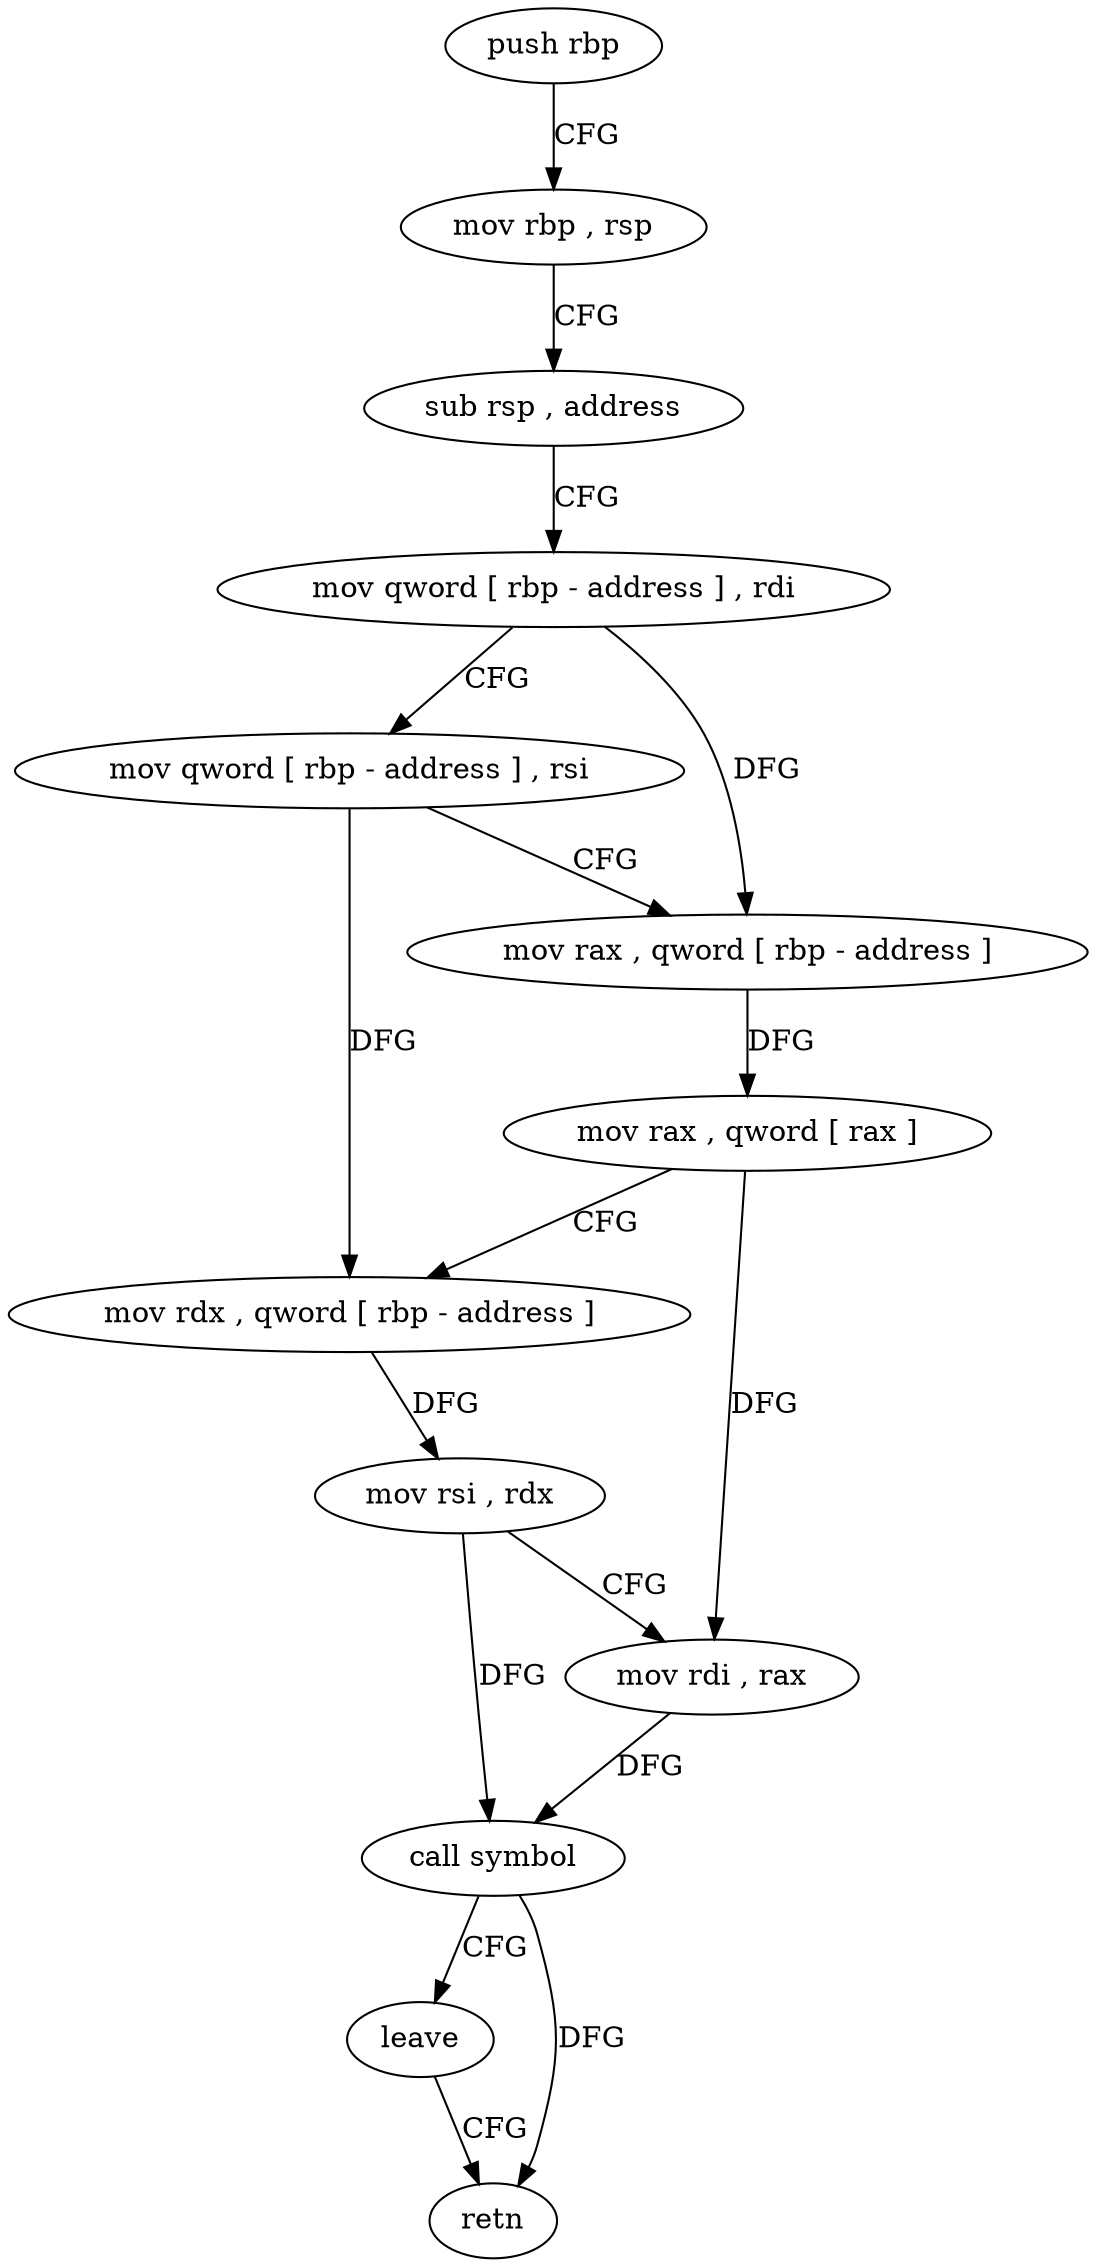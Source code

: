 digraph "func" {
"140274" [label = "push rbp" ]
"140275" [label = "mov rbp , rsp" ]
"140278" [label = "sub rsp , address" ]
"140282" [label = "mov qword [ rbp - address ] , rdi" ]
"140286" [label = "mov qword [ rbp - address ] , rsi" ]
"140290" [label = "mov rax , qword [ rbp - address ]" ]
"140294" [label = "mov rax , qword [ rax ]" ]
"140297" [label = "mov rdx , qword [ rbp - address ]" ]
"140301" [label = "mov rsi , rdx" ]
"140304" [label = "mov rdi , rax" ]
"140307" [label = "call symbol" ]
"140312" [label = "leave" ]
"140313" [label = "retn" ]
"140274" -> "140275" [ label = "CFG" ]
"140275" -> "140278" [ label = "CFG" ]
"140278" -> "140282" [ label = "CFG" ]
"140282" -> "140286" [ label = "CFG" ]
"140282" -> "140290" [ label = "DFG" ]
"140286" -> "140290" [ label = "CFG" ]
"140286" -> "140297" [ label = "DFG" ]
"140290" -> "140294" [ label = "DFG" ]
"140294" -> "140297" [ label = "CFG" ]
"140294" -> "140304" [ label = "DFG" ]
"140297" -> "140301" [ label = "DFG" ]
"140301" -> "140304" [ label = "CFG" ]
"140301" -> "140307" [ label = "DFG" ]
"140304" -> "140307" [ label = "DFG" ]
"140307" -> "140312" [ label = "CFG" ]
"140307" -> "140313" [ label = "DFG" ]
"140312" -> "140313" [ label = "CFG" ]
}
